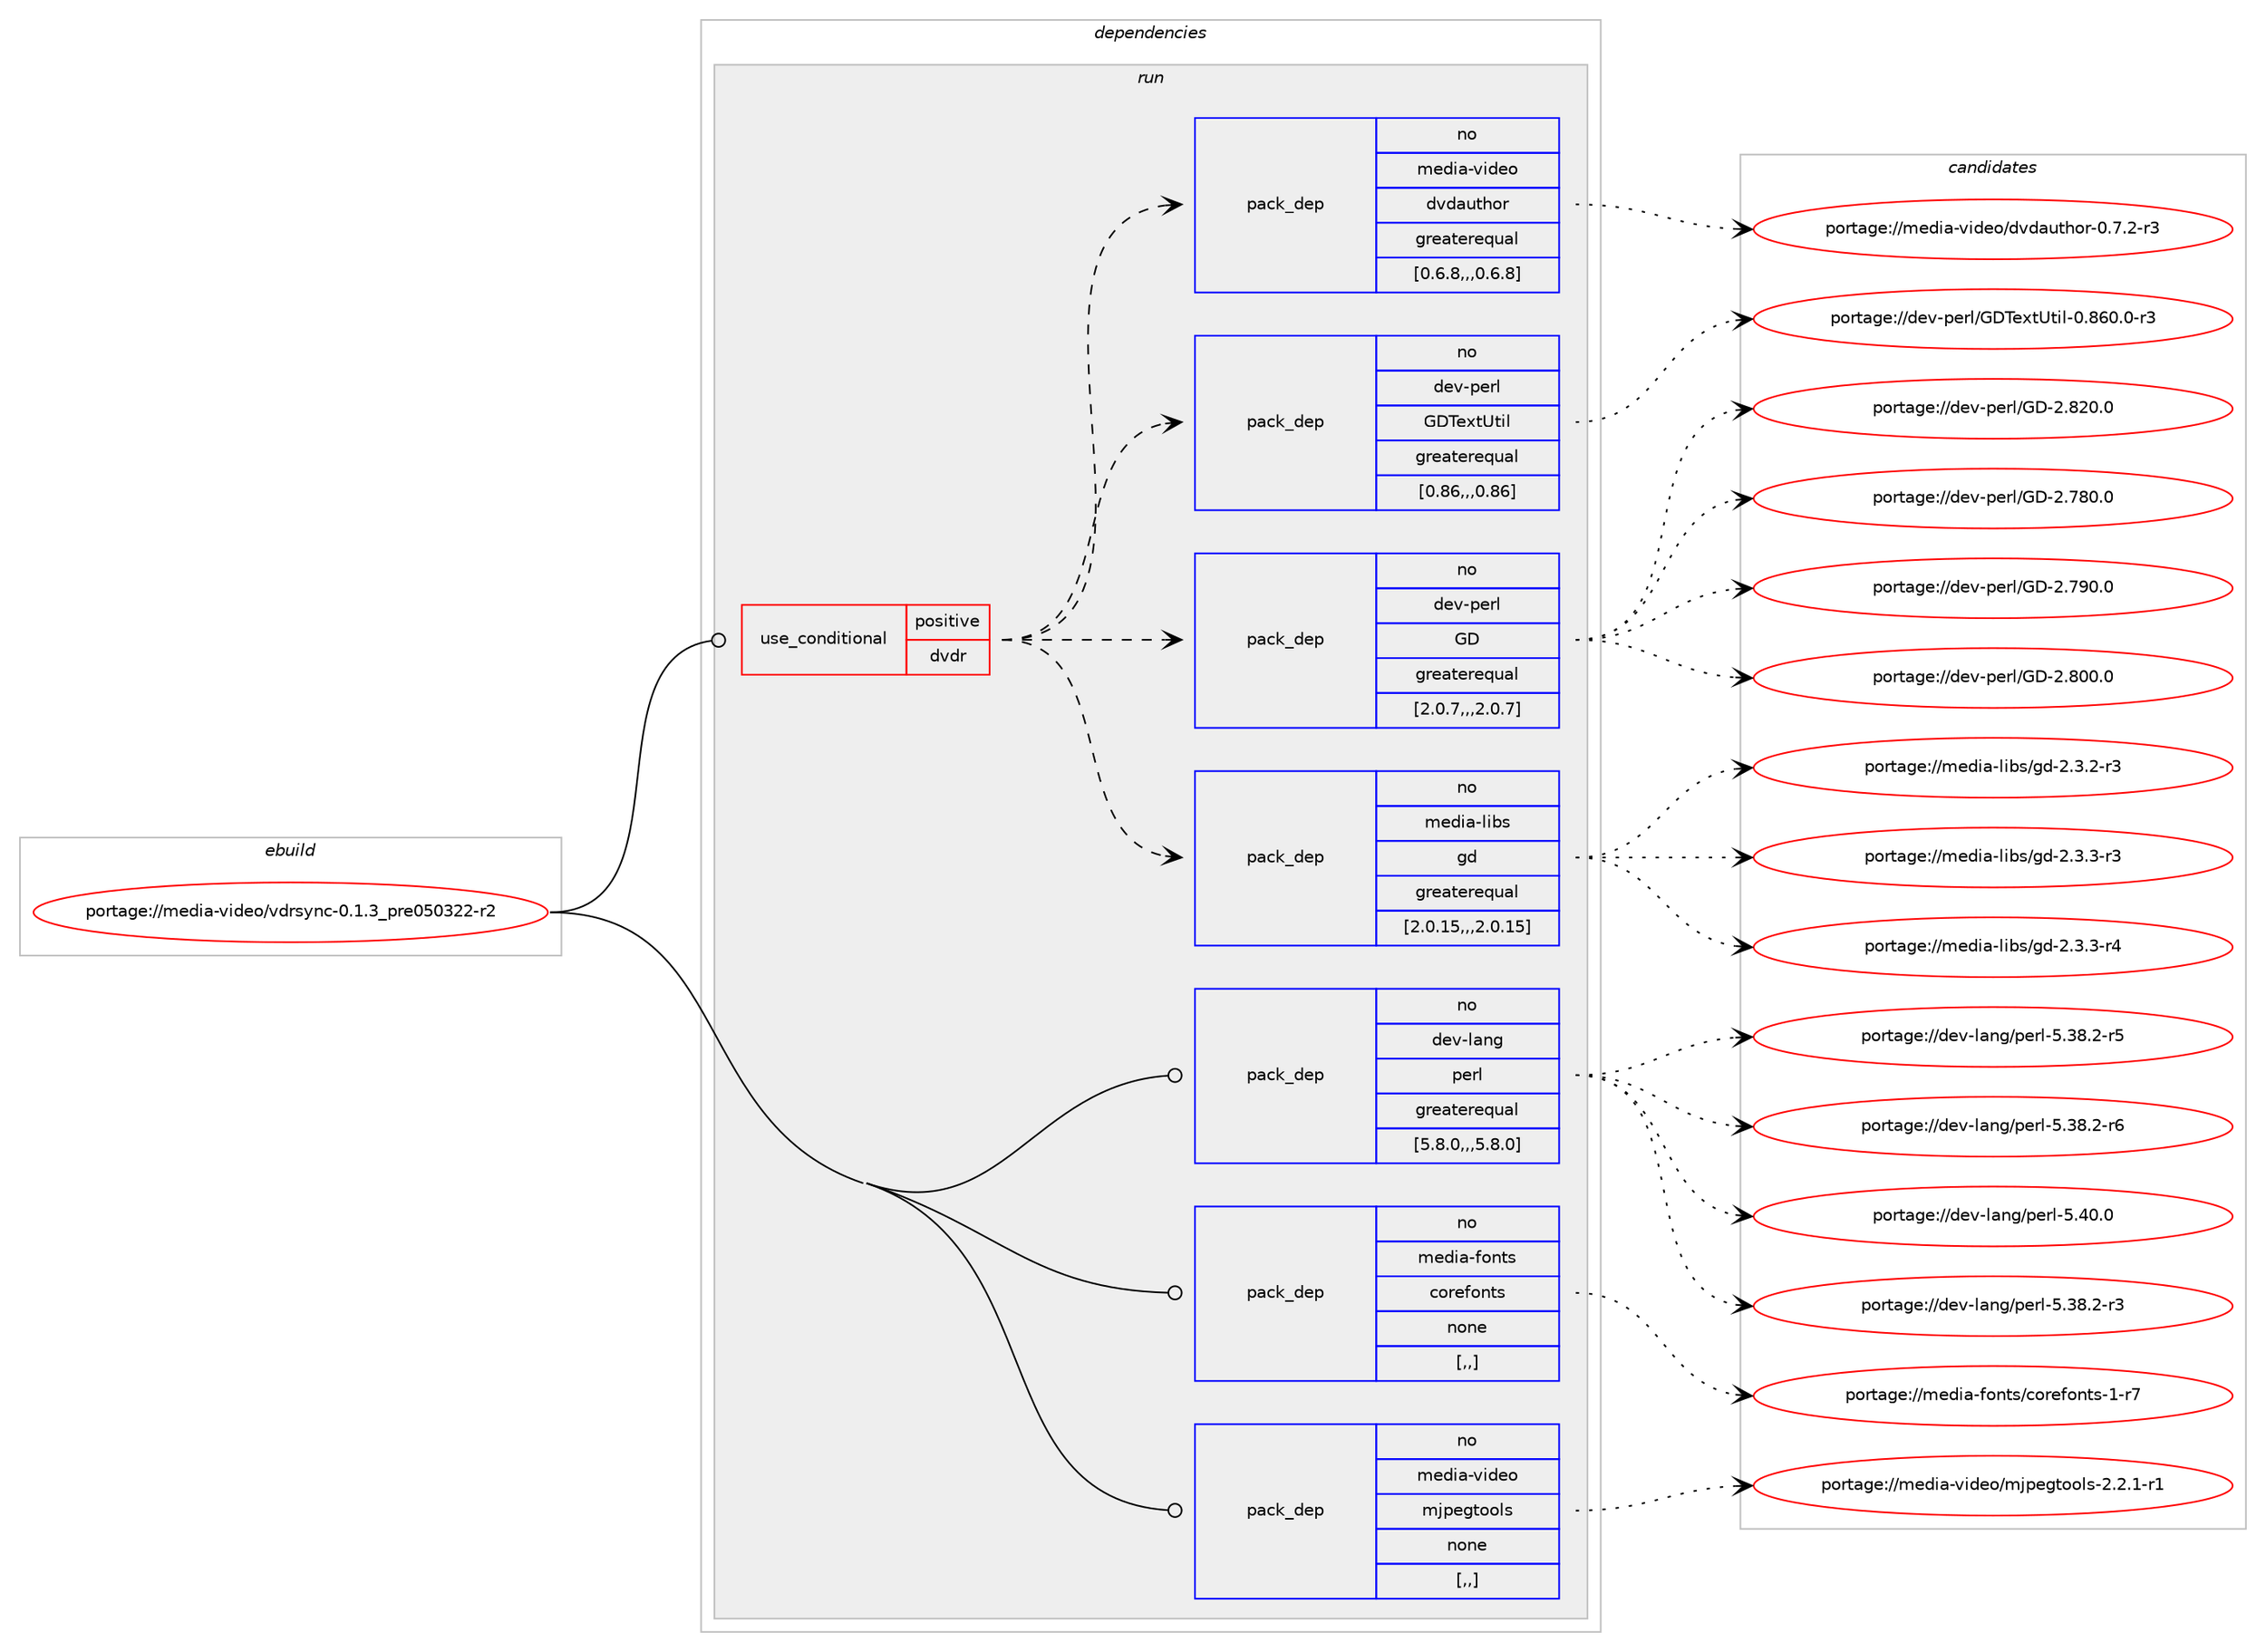 digraph prolog {

# *************
# Graph options
# *************

newrank=true;
concentrate=true;
compound=true;
graph [rankdir=LR,fontname=Helvetica,fontsize=10,ranksep=1.5];#, ranksep=2.5, nodesep=0.2];
edge  [arrowhead=vee];
node  [fontname=Helvetica,fontsize=10];

# **********
# The ebuild
# **********

subgraph cluster_leftcol {
color=gray;
rank=same;
label=<<i>ebuild</i>>;
id [label="portage://media-video/vdrsync-0.1.3_pre050322-r2", color=red, width=4, href="../media-video/vdrsync-0.1.3_pre050322-r2.svg"];
}

# ****************
# The dependencies
# ****************

subgraph cluster_midcol {
color=gray;
label=<<i>dependencies</i>>;
subgraph cluster_compile {
fillcolor="#eeeeee";
style=filled;
label=<<i>compile</i>>;
}
subgraph cluster_compileandrun {
fillcolor="#eeeeee";
style=filled;
label=<<i>compile and run</i>>;
}
subgraph cluster_run {
fillcolor="#eeeeee";
style=filled;
label=<<i>run</i>>;
subgraph cond83763 {
dependency326614 [label=<<TABLE BORDER="0" CELLBORDER="1" CELLSPACING="0" CELLPADDING="4"><TR><TD ROWSPAN="3" CELLPADDING="10">use_conditional</TD></TR><TR><TD>positive</TD></TR><TR><TD>dvdr</TD></TR></TABLE>>, shape=none, color=red];
subgraph pack240364 {
dependency326615 [label=<<TABLE BORDER="0" CELLBORDER="1" CELLSPACING="0" CELLPADDING="4" WIDTH="220"><TR><TD ROWSPAN="6" CELLPADDING="30">pack_dep</TD></TR><TR><TD WIDTH="110">no</TD></TR><TR><TD>media-libs</TD></TR><TR><TD>gd</TD></TR><TR><TD>greaterequal</TD></TR><TR><TD>[2.0.15,,,2.0.15]</TD></TR></TABLE>>, shape=none, color=blue];
}
dependency326614:e -> dependency326615:w [weight=20,style="dashed",arrowhead="vee"];
subgraph pack240365 {
dependency326616 [label=<<TABLE BORDER="0" CELLBORDER="1" CELLSPACING="0" CELLPADDING="4" WIDTH="220"><TR><TD ROWSPAN="6" CELLPADDING="30">pack_dep</TD></TR><TR><TD WIDTH="110">no</TD></TR><TR><TD>dev-perl</TD></TR><TR><TD>GD</TD></TR><TR><TD>greaterequal</TD></TR><TR><TD>[2.0.7,,,2.0.7]</TD></TR></TABLE>>, shape=none, color=blue];
}
dependency326614:e -> dependency326616:w [weight=20,style="dashed",arrowhead="vee"];
subgraph pack240366 {
dependency326617 [label=<<TABLE BORDER="0" CELLBORDER="1" CELLSPACING="0" CELLPADDING="4" WIDTH="220"><TR><TD ROWSPAN="6" CELLPADDING="30">pack_dep</TD></TR><TR><TD WIDTH="110">no</TD></TR><TR><TD>dev-perl</TD></TR><TR><TD>GDTextUtil</TD></TR><TR><TD>greaterequal</TD></TR><TR><TD>[0.86,,,0.86]</TD></TR></TABLE>>, shape=none, color=blue];
}
dependency326614:e -> dependency326617:w [weight=20,style="dashed",arrowhead="vee"];
subgraph pack240367 {
dependency326618 [label=<<TABLE BORDER="0" CELLBORDER="1" CELLSPACING="0" CELLPADDING="4" WIDTH="220"><TR><TD ROWSPAN="6" CELLPADDING="30">pack_dep</TD></TR><TR><TD WIDTH="110">no</TD></TR><TR><TD>media-video</TD></TR><TR><TD>dvdauthor</TD></TR><TR><TD>greaterequal</TD></TR><TR><TD>[0.6.8,,,0.6.8]</TD></TR></TABLE>>, shape=none, color=blue];
}
dependency326614:e -> dependency326618:w [weight=20,style="dashed",arrowhead="vee"];
}
id:e -> dependency326614:w [weight=20,style="solid",arrowhead="odot"];
subgraph pack240368 {
dependency326619 [label=<<TABLE BORDER="0" CELLBORDER="1" CELLSPACING="0" CELLPADDING="4" WIDTH="220"><TR><TD ROWSPAN="6" CELLPADDING="30">pack_dep</TD></TR><TR><TD WIDTH="110">no</TD></TR><TR><TD>dev-lang</TD></TR><TR><TD>perl</TD></TR><TR><TD>greaterequal</TD></TR><TR><TD>[5.8.0,,,5.8.0]</TD></TR></TABLE>>, shape=none, color=blue];
}
id:e -> dependency326619:w [weight=20,style="solid",arrowhead="odot"];
subgraph pack240369 {
dependency326620 [label=<<TABLE BORDER="0" CELLBORDER="1" CELLSPACING="0" CELLPADDING="4" WIDTH="220"><TR><TD ROWSPAN="6" CELLPADDING="30">pack_dep</TD></TR><TR><TD WIDTH="110">no</TD></TR><TR><TD>media-fonts</TD></TR><TR><TD>corefonts</TD></TR><TR><TD>none</TD></TR><TR><TD>[,,]</TD></TR></TABLE>>, shape=none, color=blue];
}
id:e -> dependency326620:w [weight=20,style="solid",arrowhead="odot"];
subgraph pack240370 {
dependency326621 [label=<<TABLE BORDER="0" CELLBORDER="1" CELLSPACING="0" CELLPADDING="4" WIDTH="220"><TR><TD ROWSPAN="6" CELLPADDING="30">pack_dep</TD></TR><TR><TD WIDTH="110">no</TD></TR><TR><TD>media-video</TD></TR><TR><TD>mjpegtools</TD></TR><TR><TD>none</TD></TR><TR><TD>[,,]</TD></TR></TABLE>>, shape=none, color=blue];
}
id:e -> dependency326621:w [weight=20,style="solid",arrowhead="odot"];
}
}

# **************
# The candidates
# **************

subgraph cluster_choices {
rank=same;
color=gray;
label=<<i>candidates</i>>;

subgraph choice240364 {
color=black;
nodesep=1;
choice109101100105974510810598115471031004550465146504511451 [label="portage://media-libs/gd-2.3.2-r3", color=red, width=4,href="../media-libs/gd-2.3.2-r3.svg"];
choice109101100105974510810598115471031004550465146514511451 [label="portage://media-libs/gd-2.3.3-r3", color=red, width=4,href="../media-libs/gd-2.3.3-r3.svg"];
choice109101100105974510810598115471031004550465146514511452 [label="portage://media-libs/gd-2.3.3-r4", color=red, width=4,href="../media-libs/gd-2.3.3-r4.svg"];
dependency326615:e -> choice109101100105974510810598115471031004550465146504511451:w [style=dotted,weight="100"];
dependency326615:e -> choice109101100105974510810598115471031004550465146514511451:w [style=dotted,weight="100"];
dependency326615:e -> choice109101100105974510810598115471031004550465146514511452:w [style=dotted,weight="100"];
}
subgraph choice240365 {
color=black;
nodesep=1;
choice100101118451121011141084771684550465556484648 [label="portage://dev-perl/GD-2.780.0", color=red, width=4,href="../dev-perl/GD-2.780.0.svg"];
choice100101118451121011141084771684550465557484648 [label="portage://dev-perl/GD-2.790.0", color=red, width=4,href="../dev-perl/GD-2.790.0.svg"];
choice100101118451121011141084771684550465648484648 [label="portage://dev-perl/GD-2.800.0", color=red, width=4,href="../dev-perl/GD-2.800.0.svg"];
choice100101118451121011141084771684550465650484648 [label="portage://dev-perl/GD-2.820.0", color=red, width=4,href="../dev-perl/GD-2.820.0.svg"];
dependency326616:e -> choice100101118451121011141084771684550465556484648:w [style=dotted,weight="100"];
dependency326616:e -> choice100101118451121011141084771684550465557484648:w [style=dotted,weight="100"];
dependency326616:e -> choice100101118451121011141084771684550465648484648:w [style=dotted,weight="100"];
dependency326616:e -> choice100101118451121011141084771684550465650484648:w [style=dotted,weight="100"];
}
subgraph choice240366 {
color=black;
nodesep=1;
choice10010111845112101114108477168841011201168511610510845484656544846484511451 [label="portage://dev-perl/GDTextUtil-0.860.0-r3", color=red, width=4,href="../dev-perl/GDTextUtil-0.860.0-r3.svg"];
dependency326617:e -> choice10010111845112101114108477168841011201168511610510845484656544846484511451:w [style=dotted,weight="100"];
}
subgraph choice240367 {
color=black;
nodesep=1;
choice109101100105974511810510010111147100118100971171161041111144548465546504511451 [label="portage://media-video/dvdauthor-0.7.2-r3", color=red, width=4,href="../media-video/dvdauthor-0.7.2-r3.svg"];
dependency326618:e -> choice109101100105974511810510010111147100118100971171161041111144548465546504511451:w [style=dotted,weight="100"];
}
subgraph choice240368 {
color=black;
nodesep=1;
choice100101118451089711010347112101114108455346515646504511451 [label="portage://dev-lang/perl-5.38.2-r3", color=red, width=4,href="../dev-lang/perl-5.38.2-r3.svg"];
choice100101118451089711010347112101114108455346515646504511453 [label="portage://dev-lang/perl-5.38.2-r5", color=red, width=4,href="../dev-lang/perl-5.38.2-r5.svg"];
choice100101118451089711010347112101114108455346515646504511454 [label="portage://dev-lang/perl-5.38.2-r6", color=red, width=4,href="../dev-lang/perl-5.38.2-r6.svg"];
choice10010111845108971101034711210111410845534652484648 [label="portage://dev-lang/perl-5.40.0", color=red, width=4,href="../dev-lang/perl-5.40.0.svg"];
dependency326619:e -> choice100101118451089711010347112101114108455346515646504511451:w [style=dotted,weight="100"];
dependency326619:e -> choice100101118451089711010347112101114108455346515646504511453:w [style=dotted,weight="100"];
dependency326619:e -> choice100101118451089711010347112101114108455346515646504511454:w [style=dotted,weight="100"];
dependency326619:e -> choice10010111845108971101034711210111410845534652484648:w [style=dotted,weight="100"];
}
subgraph choice240369 {
color=black;
nodesep=1;
choice1091011001059745102111110116115479911111410110211111011611545494511455 [label="portage://media-fonts/corefonts-1-r7", color=red, width=4,href="../media-fonts/corefonts-1-r7.svg"];
dependency326620:e -> choice1091011001059745102111110116115479911111410110211111011611545494511455:w [style=dotted,weight="100"];
}
subgraph choice240370 {
color=black;
nodesep=1;
choice1091011001059745118105100101111471091061121011031161111111081154550465046494511449 [label="portage://media-video/mjpegtools-2.2.1-r1", color=red, width=4,href="../media-video/mjpegtools-2.2.1-r1.svg"];
dependency326621:e -> choice1091011001059745118105100101111471091061121011031161111111081154550465046494511449:w [style=dotted,weight="100"];
}
}

}
